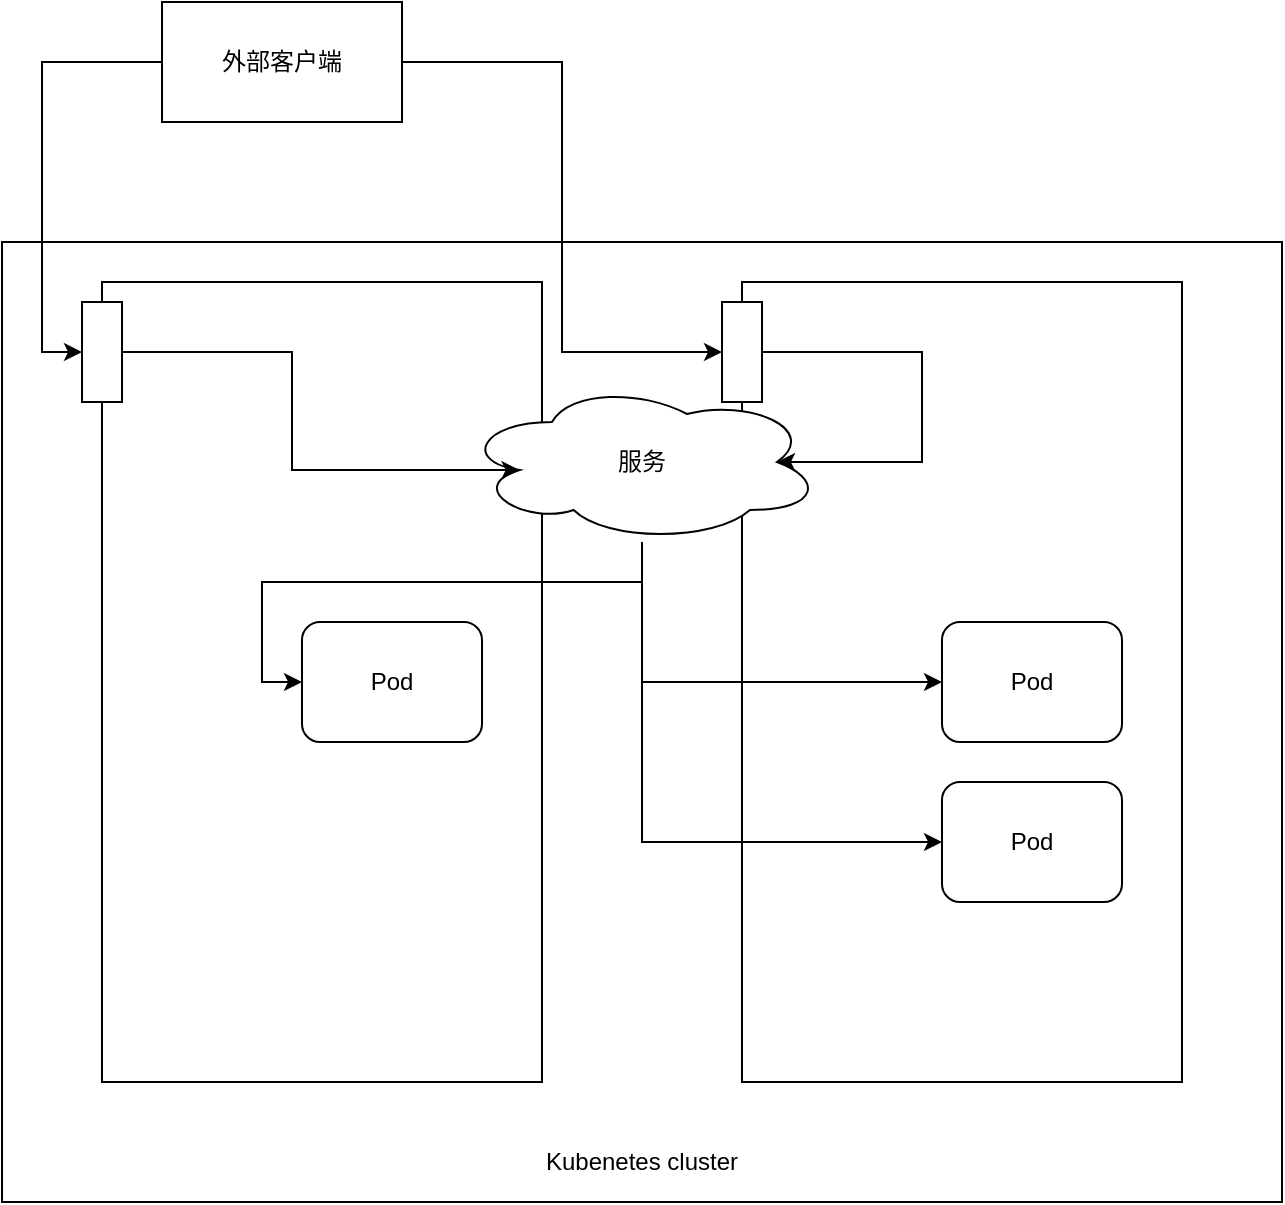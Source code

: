 <mxfile version="12.6.5" type="device"><diagram id="SEDYVQ70hJo5tTef2MH4" name="Page-1"><mxGraphModel dx="1024" dy="592" grid="1" gridSize="10" guides="1" tooltips="1" connect="1" arrows="1" fold="1" page="1" pageScale="1" pageWidth="2339" pageHeight="3300" math="0" shadow="0"><root><mxCell id="0"/><mxCell id="1" parent="0"/><mxCell id="rsdeghInjLSh6EbQPPqZ-1" value="外部客户端" style="rounded=0;whiteSpace=wrap;html=1;" vertex="1" parent="1"><mxGeometry x="210" y="110" width="120" height="60" as="geometry"/></mxCell><mxCell id="rsdeghInjLSh6EbQPPqZ-2" value="" style="rounded=0;whiteSpace=wrap;html=1;" vertex="1" parent="1"><mxGeometry x="130" y="230" width="640" height="480" as="geometry"/></mxCell><mxCell id="rsdeghInjLSh6EbQPPqZ-3" value="" style="rounded=0;whiteSpace=wrap;html=1;" vertex="1" parent="1"><mxGeometry x="180" y="250" width="220" height="400" as="geometry"/></mxCell><mxCell id="rsdeghInjLSh6EbQPPqZ-4" value="" style="rounded=0;whiteSpace=wrap;html=1;" vertex="1" parent="1"><mxGeometry x="500" y="250" width="220" height="400" as="geometry"/></mxCell><mxCell id="rsdeghInjLSh6EbQPPqZ-5" value="Kubenetes cluster" style="text;html=1;strokeColor=none;fillColor=none;align=center;verticalAlign=middle;whiteSpace=wrap;rounded=0;" vertex="1" parent="1"><mxGeometry x="385" y="680" width="130" height="20" as="geometry"/></mxCell><mxCell id="rsdeghInjLSh6EbQPPqZ-6" value="Pod" style="rounded=1;whiteSpace=wrap;html=1;" vertex="1" parent="1"><mxGeometry x="280" y="420" width="90" height="60" as="geometry"/></mxCell><mxCell id="rsdeghInjLSh6EbQPPqZ-7" value="Pod" style="rounded=1;whiteSpace=wrap;html=1;" vertex="1" parent="1"><mxGeometry x="600" y="420" width="90" height="60" as="geometry"/></mxCell><mxCell id="rsdeghInjLSh6EbQPPqZ-8" value="Pod" style="rounded=1;whiteSpace=wrap;html=1;" vertex="1" parent="1"><mxGeometry x="600" y="500" width="90" height="60" as="geometry"/></mxCell><mxCell id="rsdeghInjLSh6EbQPPqZ-10" style="edgeStyle=orthogonalEdgeStyle;rounded=0;orthogonalLoop=1;jettySize=auto;html=1;entryX=0;entryY=0.5;entryDx=0;entryDy=0;" edge="1" parent="1" source="rsdeghInjLSh6EbQPPqZ-9" target="rsdeghInjLSh6EbQPPqZ-6"><mxGeometry relative="1" as="geometry"/></mxCell><mxCell id="rsdeghInjLSh6EbQPPqZ-11" style="edgeStyle=orthogonalEdgeStyle;rounded=0;orthogonalLoop=1;jettySize=auto;html=1;entryX=0;entryY=0.5;entryDx=0;entryDy=0;" edge="1" parent="1" source="rsdeghInjLSh6EbQPPqZ-9" target="rsdeghInjLSh6EbQPPqZ-7"><mxGeometry relative="1" as="geometry"><Array as="points"><mxPoint x="450" y="450"/></Array></mxGeometry></mxCell><mxCell id="rsdeghInjLSh6EbQPPqZ-12" style="edgeStyle=orthogonalEdgeStyle;rounded=0;orthogonalLoop=1;jettySize=auto;html=1;entryX=0;entryY=0.5;entryDx=0;entryDy=0;" edge="1" parent="1" source="rsdeghInjLSh6EbQPPqZ-9" target="rsdeghInjLSh6EbQPPqZ-8"><mxGeometry relative="1" as="geometry"><Array as="points"><mxPoint x="450" y="530"/></Array></mxGeometry></mxCell><mxCell id="rsdeghInjLSh6EbQPPqZ-9" value="服务" style="ellipse;shape=cloud;whiteSpace=wrap;html=1;align=center;" vertex="1" parent="1"><mxGeometry x="360" y="300" width="180" height="80" as="geometry"/></mxCell><mxCell id="rsdeghInjLSh6EbQPPqZ-18" style="edgeStyle=orthogonalEdgeStyle;rounded=0;orthogonalLoop=1;jettySize=auto;html=1;entryX=0.16;entryY=0.55;entryDx=0;entryDy=0;entryPerimeter=0;" edge="1" parent="1" source="rsdeghInjLSh6EbQPPqZ-13" target="rsdeghInjLSh6EbQPPqZ-9"><mxGeometry relative="1" as="geometry"/></mxCell><mxCell id="rsdeghInjLSh6EbQPPqZ-13" value="" style="rounded=0;whiteSpace=wrap;html=1;" vertex="1" parent="1"><mxGeometry x="170" y="260" width="20" height="50" as="geometry"/></mxCell><mxCell id="rsdeghInjLSh6EbQPPqZ-17" style="edgeStyle=orthogonalEdgeStyle;rounded=0;orthogonalLoop=1;jettySize=auto;html=1;entryX=0.875;entryY=0.5;entryDx=0;entryDy=0;entryPerimeter=0;" edge="1" parent="1" source="rsdeghInjLSh6EbQPPqZ-14" target="rsdeghInjLSh6EbQPPqZ-9"><mxGeometry relative="1" as="geometry"><Array as="points"><mxPoint x="590" y="285"/><mxPoint x="590" y="340"/></Array></mxGeometry></mxCell><mxCell id="rsdeghInjLSh6EbQPPqZ-14" value="" style="rounded=0;whiteSpace=wrap;html=1;" vertex="1" parent="1"><mxGeometry x="490" y="260" width="20" height="50" as="geometry"/></mxCell><mxCell id="rsdeghInjLSh6EbQPPqZ-16" style="edgeStyle=orthogonalEdgeStyle;rounded=0;orthogonalLoop=1;jettySize=auto;html=1;entryX=0;entryY=0.5;entryDx=0;entryDy=0;" edge="1" parent="1" source="rsdeghInjLSh6EbQPPqZ-1" target="rsdeghInjLSh6EbQPPqZ-14"><mxGeometry relative="1" as="geometry"/></mxCell><mxCell id="rsdeghInjLSh6EbQPPqZ-15" style="edgeStyle=orthogonalEdgeStyle;rounded=0;orthogonalLoop=1;jettySize=auto;html=1;entryX=0;entryY=0.5;entryDx=0;entryDy=0;" edge="1" parent="1" source="rsdeghInjLSh6EbQPPqZ-1" target="rsdeghInjLSh6EbQPPqZ-13"><mxGeometry relative="1" as="geometry"/></mxCell></root></mxGraphModel></diagram></mxfile>